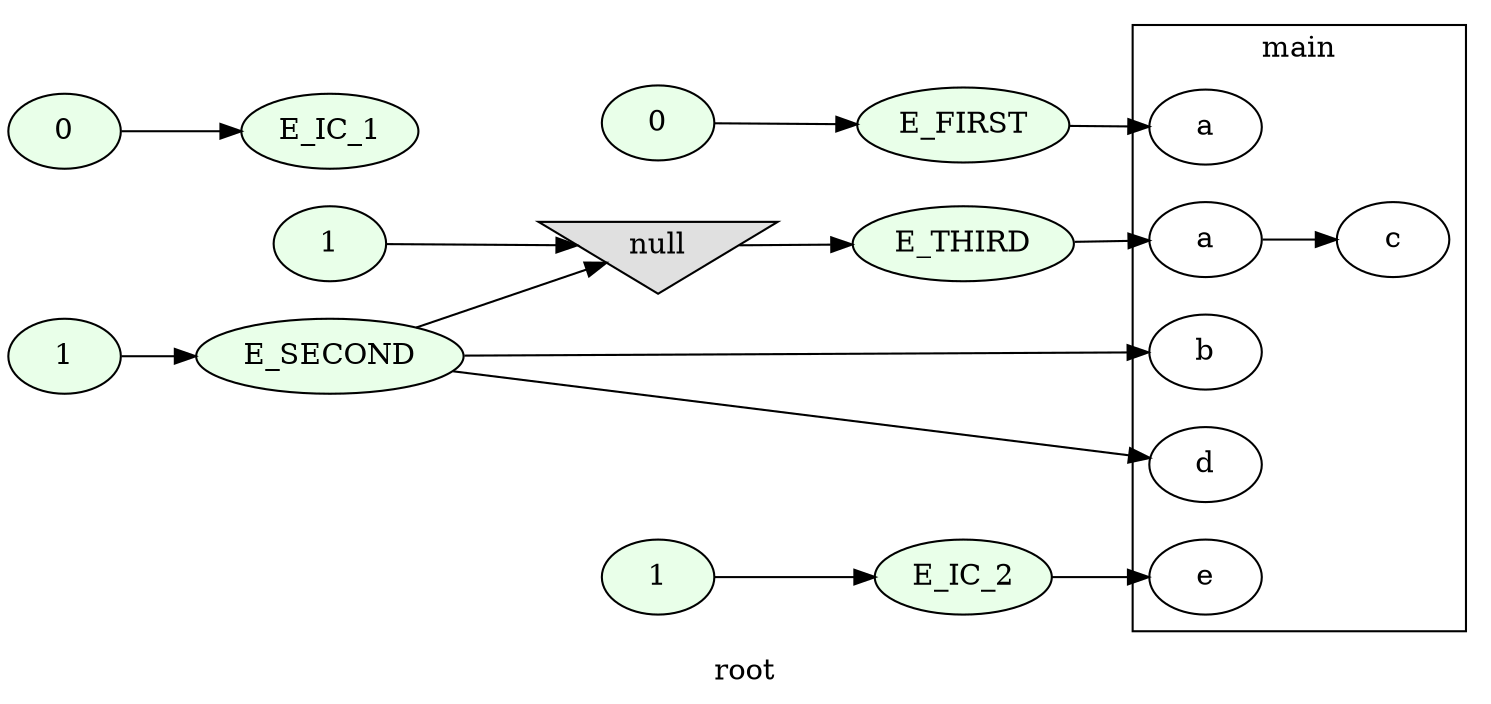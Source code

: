 digraph G
{
rankdir=LR;
label = "root";
	node_000001 [ label = "0", style=filled, fillcolor="#E9FFE9", startinglines=2 ]
	node_000002 [ label = "E_FIRST", style=filled, fillcolor="#E9FFE9", startinglines=2 ]
	node_000003 [ label = "1", style=filled, fillcolor="#E9FFE9", startinglines=2 ]
	node_000004 [ label = "E_SECOND", style=filled, fillcolor="#E9FFE9", startinglines=2 ]
	node_000005 [ label = "1", style=filled, fillcolor="#E9FFE9", startinglines=2 ]
	node_000006 [ label = "null", shape=invtriangle, style=filled, fillcolor="#E0E0E0", startinglines=2 ]
	node_000007 [ label = "E_THIRD", style=filled, fillcolor="#E9FFE9", startinglines=2 ]
	node_000008 [ label = "0", style=filled, fillcolor="#E9FFE9", startinglines=9 ]
	node_000009 [ label = "E_IC_1", style=filled, fillcolor="#E9FFE9", startinglines=9 ]
	node_000010 [ label = "1", style=filled, fillcolor="#E9FFE9", startinglines=9 ]
	node_000011 [ label = "E_IC_2", style=filled, fillcolor="#E9FFE9", startinglines=9 ]
subgraph cluster_1 {
label = "main";
parent = "G";
startinglines = "9_20_20";
	node_000013 [ label = "a", startingline=22 ]
	node_000015 [ label = "b", startingline=23 ]
	node_000017 [ label = "a", startingline=24 ]
	node_000018 [ label = "c", startingline=26 ]
	node_000019 [ label = "d", startingline=27 ]
	node_000021 [ label = "e", startingline=29 ]
}
	node_000001 -> node_000002
	node_000002 -> node_000013
	node_000003 -> node_000004
	node_000004 -> node_000006
	node_000004 -> node_000015
	node_000004 -> node_000019
	node_000005 -> node_000006
	node_000006 -> node_000007
	node_000007 -> node_000017
	node_000008 -> node_000009
	node_000010 -> node_000011
	node_000011 -> node_000021
	node_000017 -> node_000018
}
